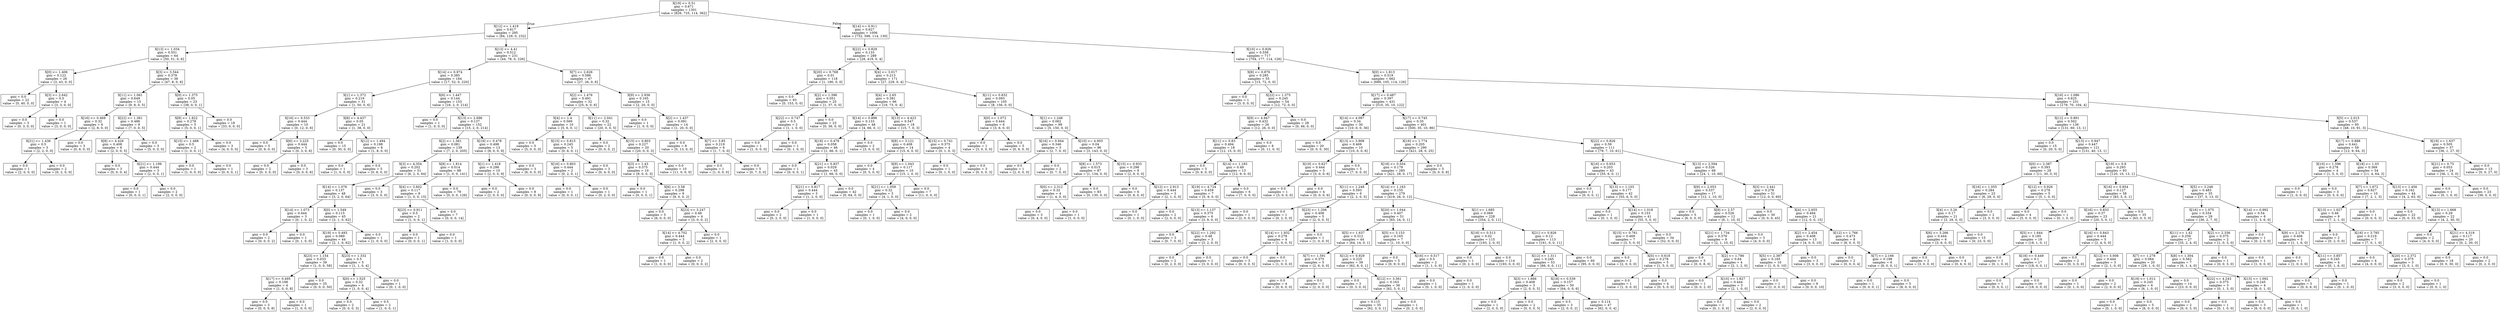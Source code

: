 digraph Tree {
node [shape=box] ;
0 [label="X[19] <= 0.51\ngini = 0.671\nsamples = 1301\nvalue = [826, 725, 114, 362]"] ;
1 [label="X[12] <= 1.419\ngini = 0.617\nsamples = 295\nvalue = [94, 129, 0, 232]"] ;
0 -> 1 [labeldistance=2.5, labelangle=45, headlabel="True"] ;
2 [label="X[13] <= 1.034\ngini = 0.551\nsamples = 64\nvalue = [50, 51, 0, 6]"] ;
1 -> 2 ;
3 [label="X[0] <= 1.406\ngini = 0.122\nsamples = 26\nvalue = [3, 43, 0, 0]"] ;
2 -> 3 ;
4 [label="gini = 0.0\nsamples = 22\nvalue = [0, 40, 0, 0]"] ;
3 -> 4 ;
5 [label="X[3] <= 2.642\ngini = 0.5\nsamples = 4\nvalue = [3, 3, 0, 0]"] ;
3 -> 5 ;
6 [label="gini = 0.0\nsamples = 3\nvalue = [0, 3, 0, 0]"] ;
5 -> 6 ;
7 [label="gini = 0.0\nsamples = 1\nvalue = [3, 0, 0, 0]"] ;
5 -> 7 ;
8 [label="X[3] <= 3.544\ngini = 0.379\nsamples = 38\nvalue = [47, 8, 0, 6]"] ;
2 -> 8 ;
9 [label="X[11] <= 1.061\ngini = 0.649\nsamples = 15\nvalue = [9, 8, 0, 5]"] ;
8 -> 9 ;
10 [label="X[16] <= 0.469\ngini = 0.32\nsamples = 6\nvalue = [2, 8, 0, 0]"] ;
9 -> 10 ;
11 [label="X[21] <= 1.436\ngini = 0.5\nsamples = 3\nvalue = [2, 2, 0, 0]"] ;
10 -> 11 ;
12 [label="gini = 0.0\nsamples = 1\nvalue = [2, 0, 0, 0]"] ;
11 -> 12 ;
13 [label="gini = 0.0\nsamples = 2\nvalue = [0, 2, 0, 0]"] ;
11 -> 13 ;
14 [label="gini = 0.0\nsamples = 3\nvalue = [0, 6, 0, 0]"] ;
10 -> 14 ;
15 [label="X[22] <= 1.361\ngini = 0.486\nsamples = 9\nvalue = [7, 0, 0, 5]"] ;
9 -> 15 ;
16 [label="X[8] <= 4.426\ngini = 0.408\nsamples = 6\nvalue = [2, 0, 0, 5]"] ;
15 -> 16 ;
17 [label="gini = 0.0\nsamples = 3\nvalue = [0, 0, 0, 4]"] ;
16 -> 17 ;
18 [label="X[21] <= 1.199\ngini = 0.444\nsamples = 3\nvalue = [2, 0, 0, 1]"] ;
16 -> 18 ;
19 [label="gini = 0.0\nsamples = 1\nvalue = [0, 0, 0, 1]"] ;
18 -> 19 ;
20 [label="gini = 0.0\nsamples = 2\nvalue = [2, 0, 0, 0]"] ;
18 -> 20 ;
21 [label="gini = 0.0\nsamples = 3\nvalue = [5, 0, 0, 0]"] ;
15 -> 21 ;
22 [label="X[0] <= 1.375\ngini = 0.05\nsamples = 23\nvalue = [38, 0, 0, 1]"] ;
8 -> 22 ;
23 [label="X[8] <= 1.822\ngini = 0.278\nsamples = 5\nvalue = [5, 0, 0, 1]"] ;
22 -> 23 ;
24 [label="X[15] <= 1.488\ngini = 0.5\nsamples = 2\nvalue = [1, 0, 0, 1]"] ;
23 -> 24 ;
25 [label="gini = 0.0\nsamples = 1\nvalue = [1, 0, 0, 0]"] ;
24 -> 25 ;
26 [label="gini = 0.0\nsamples = 1\nvalue = [0, 0, 0, 1]"] ;
24 -> 26 ;
27 [label="gini = 0.0\nsamples = 3\nvalue = [4, 0, 0, 0]"] ;
23 -> 27 ;
28 [label="gini = 0.0\nsamples = 18\nvalue = [33, 0, 0, 0]"] ;
22 -> 28 ;
29 [label="X[13] <= 4.41\ngini = 0.512\nsamples = 231\nvalue = [44, 78, 0, 226]"] ;
1 -> 29 ;
30 [label="X[14] <= 0.974\ngini = 0.385\nsamples = 184\nvalue = [17, 52, 0, 220]"] ;
29 -> 30 ;
31 [label="X[1] <= 1.372\ngini = 0.219\nsamples = 31\nvalue = [1, 50, 0, 6]"] ;
30 -> 31 ;
32 [label="X[16] <= 0.533\ngini = 0.444\nsamples = 10\nvalue = [0, 12, 0, 6]"] ;
31 -> 32 ;
33 [label="gini = 0.0\nsamples = 5\nvalue = [0, 9, 0, 0]"] ;
32 -> 33 ;
34 [label="X[6] <= 3.225\ngini = 0.444\nsamples = 5\nvalue = [0, 3, 0, 6]"] ;
32 -> 34 ;
35 [label="gini = 0.0\nsamples = 2\nvalue = [0, 3, 0, 0]"] ;
34 -> 35 ;
36 [label="gini = 0.0\nsamples = 3\nvalue = [0, 0, 0, 6]"] ;
34 -> 36 ;
37 [label="X[8] <= 4.437\ngini = 0.05\nsamples = 21\nvalue = [1, 38, 0, 0]"] ;
31 -> 37 ;
38 [label="gini = 0.0\nsamples = 15\nvalue = [0, 30, 0, 0]"] ;
37 -> 38 ;
39 [label="X[12] <= 1.494\ngini = 0.198\nsamples = 6\nvalue = [1, 8, 0, 0]"] ;
37 -> 39 ;
40 [label="gini = 0.0\nsamples = 1\nvalue = [1, 0, 0, 0]"] ;
39 -> 40 ;
41 [label="gini = 0.0\nsamples = 5\nvalue = [0, 8, 0, 0]"] ;
39 -> 41 ;
42 [label="X[6] <= 1.447\ngini = 0.144\nsamples = 153\nvalue = [16, 2, 0, 214]"] ;
30 -> 42 ;
43 [label="gini = 0.0\nsamples = 1\nvalue = [1, 0, 0, 0]"] ;
42 -> 43 ;
44 [label="X[13] <= 2.696\ngini = 0.137\nsamples = 152\nvalue = [15, 2, 0, 214]"] ;
42 -> 44 ;
45 [label="X[2] <= 1.561\ngini = 0.081\nsamples = 139\nvalue = [7, 2, 0, 205]"] ;
44 -> 45 ;
46 [label="X[3] <= 4.354\ngini = 0.202\nsamples = 51\nvalue = [6, 2, 0, 64]"] ;
45 -> 46 ;
47 [label="X[14] <= 1.076\ngini = 0.137\nsamples = 48\nvalue = [3, 2, 0, 64]"] ;
46 -> 47 ;
48 [label="X[14] <= 1.073\ngini = 0.444\nsamples = 3\nvalue = [0, 1, 0, 2]"] ;
47 -> 48 ;
49 [label="gini = 0.0\nsamples = 2\nvalue = [0, 0, 0, 2]"] ;
48 -> 49 ;
50 [label="gini = 0.0\nsamples = 1\nvalue = [0, 1, 0, 0]"] ;
48 -> 50 ;
51 [label="X[0] <= 1.549\ngini = 0.115\nsamples = 45\nvalue = [3, 1, 0, 62]"] ;
47 -> 51 ;
52 [label="X[19] <= 0.493\ngini = 0.089\nsamples = 44\nvalue = [2, 1, 0, 62]"] ;
51 -> 52 ;
53 [label="X[23] <= 1.154\ngini = 0.033\nsamples = 39\nvalue = [1, 0, 0, 58]"] ;
52 -> 53 ;
54 [label="X[17] <= 0.495\ngini = 0.198\nsamples = 4\nvalue = [1, 0, 0, 8]"] ;
53 -> 54 ;
55 [label="gini = 0.0\nsamples = 3\nvalue = [0, 0, 0, 8]"] ;
54 -> 55 ;
56 [label="gini = 0.0\nsamples = 1\nvalue = [1, 0, 0, 0]"] ;
54 -> 56 ;
57 [label="gini = 0.0\nsamples = 35\nvalue = [0, 0, 0, 50]"] ;
53 -> 57 ;
58 [label="X[23] <= 1.332\ngini = 0.5\nsamples = 5\nvalue = [1, 1, 0, 4]"] ;
52 -> 58 ;
59 [label="X[0] <= 1.525\ngini = 0.32\nsamples = 4\nvalue = [1, 0, 0, 4]"] ;
58 -> 59 ;
60 [label="gini = 0.0\nsamples = 2\nvalue = [0, 0, 0, 3]"] ;
59 -> 60 ;
61 [label="gini = 0.5\nsamples = 2\nvalue = [1, 0, 0, 1]"] ;
59 -> 61 ;
62 [label="gini = 0.0\nsamples = 1\nvalue = [0, 1, 0, 0]"] ;
58 -> 62 ;
63 [label="gini = 0.0\nsamples = 1\nvalue = [1, 0, 0, 0]"] ;
51 -> 63 ;
64 [label="gini = 0.0\nsamples = 3\nvalue = [3, 0, 0, 0]"] ;
46 -> 64 ;
65 [label="X[8] <= 1.814\ngini = 0.014\nsamples = 88\nvalue = [1, 0, 0, 141]"] ;
45 -> 65 ;
66 [label="X[4] <= 3.602\ngini = 0.117\nsamples = 9\nvalue = [1, 0, 0, 15]"] ;
65 -> 66 ;
67 [label="X[23] <= 0.911\ngini = 0.5\nsamples = 2\nvalue = [1, 0, 0, 1]"] ;
66 -> 67 ;
68 [label="gini = 0.0\nsamples = 1\nvalue = [0, 0, 0, 1]"] ;
67 -> 68 ;
69 [label="gini = 0.0\nsamples = 1\nvalue = [1, 0, 0, 0]"] ;
67 -> 69 ;
70 [label="gini = 0.0\nsamples = 7\nvalue = [0, 0, 0, 14]"] ;
66 -> 70 ;
71 [label="gini = 0.0\nsamples = 79\nvalue = [0, 0, 0, 126]"] ;
65 -> 71 ;
72 [label="X[19] <= 0.478\ngini = 0.498\nsamples = 13\nvalue = [8, 0, 0, 9]"] ;
44 -> 72 ;
73 [label="X[1] <= 1.418\ngini = 0.298\nsamples = 10\nvalue = [2, 0, 0, 9]"] ;
72 -> 73 ;
74 [label="gini = 0.0\nsamples = 2\nvalue = [2, 0, 0, 0]"] ;
73 -> 74 ;
75 [label="gini = 0.0\nsamples = 8\nvalue = [0, 0, 0, 9]"] ;
73 -> 75 ;
76 [label="gini = 0.0\nsamples = 3\nvalue = [6, 0, 0, 0]"] ;
72 -> 76 ;
77 [label="X[7] <= 2.626\ngini = 0.586\nsamples = 47\nvalue = [27, 26, 0, 6]"] ;
29 -> 77 ;
78 [label="X[2] <= 1.476\ngini = 0.491\nsamples = 32\nvalue = [25, 6, 0, 6]"] ;
77 -> 78 ;
79 [label="X[4] <= 1.4\ngini = 0.569\nsamples = 10\nvalue = [5, 6, 0, 1]"] ;
78 -> 79 ;
80 [label="gini = 0.0\nsamples = 5\nvalue = [5, 0, 0, 0]"] ;
79 -> 80 ;
81 [label="X[15] <= 0.815\ngini = 0.245\nsamples = 5\nvalue = [0, 6, 0, 1]"] ;
79 -> 81 ;
82 [label="X[16] <= 0.803\ngini = 0.444\nsamples = 2\nvalue = [0, 2, 0, 1]"] ;
81 -> 82 ;
83 [label="gini = 0.0\nsamples = 1\nvalue = [0, 0, 0, 1]"] ;
82 -> 83 ;
84 [label="gini = 0.0\nsamples = 1\nvalue = [0, 2, 0, 0]"] ;
82 -> 84 ;
85 [label="gini = 0.0\nsamples = 3\nvalue = [0, 4, 0, 0]"] ;
81 -> 85 ;
86 [label="X[11] <= 2.041\ngini = 0.32\nsamples = 22\nvalue = [20, 0, 0, 5]"] ;
78 -> 86 ;
87 [label="gini = 0.0\nsamples = 2\nvalue = [0, 0, 0, 2]"] ;
86 -> 87 ;
88 [label="X[15] <= 0.803\ngini = 0.227\nsamples = 20\nvalue = [20, 0, 0, 3]"] ;
86 -> 88 ;
89 [label="X[3] <= 1.43\ngini = 0.375\nsamples = 10\nvalue = [9, 0, 0, 3]"] ;
88 -> 89 ;
90 [label="gini = 0.0\nsamples = 1\nvalue = [0, 0, 0, 1]"] ;
89 -> 90 ;
91 [label="X[6] <= 3.58\ngini = 0.298\nsamples = 9\nvalue = [9, 0, 0, 2]"] ;
89 -> 91 ;
92 [label="gini = 0.0\nsamples = 5\nvalue = [6, 0, 0, 0]"] ;
91 -> 92 ;
93 [label="X[23] <= 3.247\ngini = 0.48\nsamples = 4\nvalue = [3, 0, 0, 2]"] ;
91 -> 93 ;
94 [label="X[14] <= 4.702\ngini = 0.444\nsamples = 3\nvalue = [1, 0, 0, 2]"] ;
93 -> 94 ;
95 [label="gini = 0.0\nsamples = 1\nvalue = [1, 0, 0, 0]"] ;
94 -> 95 ;
96 [label="gini = 0.0\nsamples = 2\nvalue = [0, 0, 0, 2]"] ;
94 -> 96 ;
97 [label="gini = 0.0\nsamples = 1\nvalue = [2, 0, 0, 0]"] ;
93 -> 97 ;
98 [label="gini = 0.0\nsamples = 10\nvalue = [11, 0, 0, 0]"] ;
88 -> 98 ;
99 [label="X[9] <= 2.936\ngini = 0.165\nsamples = 15\nvalue = [2, 20, 0, 0]"] ;
77 -> 99 ;
100 [label="gini = 0.0\nsamples = 1\nvalue = [1, 0, 0, 0]"] ;
99 -> 100 ;
101 [label="X[2] <= 1.437\ngini = 0.091\nsamples = 14\nvalue = [1, 20, 0, 0]"] ;
99 -> 101 ;
102 [label="gini = 0.0\nsamples = 8\nvalue = [0, 13, 0, 0]"] ;
101 -> 102 ;
103 [label="X[7] <= 3.85\ngini = 0.219\nsamples = 6\nvalue = [1, 7, 0, 0]"] ;
101 -> 103 ;
104 [label="gini = 0.0\nsamples = 1\nvalue = [1, 0, 0, 0]"] ;
103 -> 104 ;
105 [label="gini = 0.0\nsamples = 5\nvalue = [0, 7, 0, 0]"] ;
103 -> 105 ;
106 [label="X[14] <= 0.911\ngini = 0.627\nsamples = 1006\nvalue = [732, 596, 114, 130]"] ;
0 -> 106 [labeldistance=2.5, labelangle=-45, headlabel="False"] ;
107 [label="X[22] <= 0.829\ngini = 0.133\nsamples = 289\nvalue = [28, 419, 0, 4]"] ;
106 -> 107 ;
108 [label="X[20] <= 0.768\ngini = 0.01\nsamples = 118\nvalue = [1, 190, 0, 0]"] ;
107 -> 108 ;
109 [label="gini = 0.0\nsamples = 93\nvalue = [0, 153, 0, 0]"] ;
108 -> 109 ;
110 [label="X[2] <= 1.396\ngini = 0.051\nsamples = 25\nvalue = [1, 37, 0, 0]"] ;
108 -> 110 ;
111 [label="X[22] <= 0.747\ngini = 0.5\nsamples = 2\nvalue = [1, 1, 0, 0]"] ;
110 -> 111 ;
112 [label="gini = 0.0\nsamples = 1\nvalue = [1, 0, 0, 0]"] ;
111 -> 112 ;
113 [label="gini = 0.0\nsamples = 1\nvalue = [0, 1, 0, 0]"] ;
111 -> 113 ;
114 [label="gini = 0.0\nsamples = 23\nvalue = [0, 36, 0, 0]"] ;
110 -> 114 ;
115 [label="X[4] <= 3.017\ngini = 0.213\nsamples = 171\nvalue = [27, 229, 0, 4]"] ;
107 -> 115 ;
116 [label="X[4] <= 2.65\ngini = 0.381\nsamples = 66\nvalue = [19, 73, 0, 4]"] ;
115 -> 116 ;
117 [label="X[14] <= 0.896\ngini = 0.133\nsamples = 48\nvalue = [4, 66, 0, 1]"] ;
116 -> 117 ;
118 [label="X[18] <= 0.478\ngini = 0.058\nsamples = 46\nvalue = [1, 66, 0, 1]"] ;
117 -> 118 ;
119 [label="gini = 0.0\nsamples = 1\nvalue = [0, 0, 0, 1]"] ;
118 -> 119 ;
120 [label="X[21] <= 0.837\ngini = 0.029\nsamples = 45\nvalue = [1, 66, 0, 0]"] ;
118 -> 120 ;
121 [label="X[21] <= 0.817\ngini = 0.444\nsamples = 3\nvalue = [1, 2, 0, 0]"] ;
120 -> 121 ;
122 [label="gini = 0.0\nsamples = 2\nvalue = [0, 2, 0, 0]"] ;
121 -> 122 ;
123 [label="gini = 0.0\nsamples = 1\nvalue = [1, 0, 0, 0]"] ;
121 -> 123 ;
124 [label="gini = 0.0\nsamples = 42\nvalue = [0, 64, 0, 0]"] ;
120 -> 124 ;
125 [label="gini = 0.0\nsamples = 2\nvalue = [3, 0, 0, 0]"] ;
117 -> 125 ;
126 [label="X[13] <= 4.423\ngini = 0.547\nsamples = 18\nvalue = [15, 7, 0, 3]"] ;
116 -> 126 ;
127 [label="X[8] <= 3.121\ngini = 0.408\nsamples = 14\nvalue = [15, 6, 0, 0]"] ;
126 -> 127 ;
128 [label="gini = 0.0\nsamples = 4\nvalue = [0, 5, 0, 0]"] ;
127 -> 128 ;
129 [label="X[9] <= 1.043\ngini = 0.117\nsamples = 10\nvalue = [15, 1, 0, 0]"] ;
127 -> 129 ;
130 [label="X[21] <= 1.059\ngini = 0.32\nsamples = 3\nvalue = [4, 1, 0, 0]"] ;
129 -> 130 ;
131 [label="gini = 0.0\nsamples = 1\nvalue = [0, 1, 0, 0]"] ;
130 -> 131 ;
132 [label="gini = 0.0\nsamples = 2\nvalue = [4, 0, 0, 0]"] ;
130 -> 132 ;
133 [label="gini = 0.0\nsamples = 7\nvalue = [11, 0, 0, 0]"] ;
129 -> 133 ;
134 [label="X[15] <= 0.741\ngini = 0.375\nsamples = 4\nvalue = [0, 1, 0, 3]"] ;
126 -> 134 ;
135 [label="gini = 0.0\nsamples = 1\nvalue = [0, 1, 0, 0]"] ;
134 -> 135 ;
136 [label="gini = 0.0\nsamples = 3\nvalue = [0, 0, 0, 3]"] ;
134 -> 136 ;
137 [label="X[11] <= 0.832\ngini = 0.093\nsamples = 105\nvalue = [8, 156, 0, 0]"] ;
115 -> 137 ;
138 [label="X[0] <= 1.072\ngini = 0.444\nsamples = 6\nvalue = [3, 6, 0, 0]"] ;
137 -> 138 ;
139 [label="gini = 0.0\nsamples = 1\nvalue = [3, 0, 0, 0]"] ;
138 -> 139 ;
140 [label="gini = 0.0\nsamples = 5\nvalue = [0, 6, 0, 0]"] ;
138 -> 140 ;
141 [label="X[1] <= 1.246\ngini = 0.062\nsamples = 99\nvalue = [5, 150, 0, 0]"] ;
137 -> 141 ;
142 [label="X[16] <= 0.944\ngini = 0.346\nsamples = 3\nvalue = [2, 7, 0, 0]"] ;
141 -> 142 ;
143 [label="gini = 0.0\nsamples = 1\nvalue = [2, 0, 0, 0]"] ;
142 -> 143 ;
144 [label="gini = 0.0\nsamples = 2\nvalue = [0, 7, 0, 0]"] ;
142 -> 144 ;
145 [label="X[10] <= 4.003\ngini = 0.04\nsamples = 96\nvalue = [3, 143, 0, 0]"] ;
141 -> 145 ;
146 [label="X[8] <= 1.573\ngini = 0.015\nsamples = 87\nvalue = [1, 134, 0, 0]"] ;
145 -> 146 ;
147 [label="X[0] <= 2.312\ngini = 0.32\nsamples = 4\nvalue = [1, 4, 0, 0]"] ;
146 -> 147 ;
148 [label="gini = 0.0\nsamples = 3\nvalue = [0, 4, 0, 0]"] ;
147 -> 148 ;
149 [label="gini = 0.0\nsamples = 1\nvalue = [1, 0, 0, 0]"] ;
147 -> 149 ;
150 [label="gini = 0.0\nsamples = 83\nvalue = [0, 130, 0, 0]"] ;
146 -> 150 ;
151 [label="X[15] <= 0.933\ngini = 0.298\nsamples = 9\nvalue = [2, 9, 0, 0]"] ;
145 -> 151 ;
152 [label="gini = 0.0\nsamples = 6\nvalue = [0, 8, 0, 0]"] ;
151 -> 152 ;
153 [label="X[12] <= 2.913\ngini = 0.444\nsamples = 3\nvalue = [2, 1, 0, 0]"] ;
151 -> 153 ;
154 [label="gini = 0.0\nsamples = 1\nvalue = [0, 1, 0, 0]"] ;
153 -> 154 ;
155 [label="gini = 0.0\nsamples = 2\nvalue = [2, 0, 0, 0]"] ;
153 -> 155 ;
156 [label="X[10] <= 0.926\ngini = 0.558\nsamples = 717\nvalue = [704, 177, 114, 126]"] ;
106 -> 156 ;
157 [label="X[8] <= 0.876\ngini = 0.285\nsamples = 55\nvalue = [15, 72, 0, 0]"] ;
156 -> 157 ;
158 [label="gini = 0.0\nsamples = 1\nvalue = [3, 0, 0, 0]"] ;
157 -> 158 ;
159 [label="X[22] <= 1.375\ngini = 0.245\nsamples = 54\nvalue = [12, 72, 0, 0]"] ;
157 -> 159 ;
160 [label="X[9] <= 4.947\ngini = 0.432\nsamples = 26\nvalue = [12, 26, 0, 0]"] ;
159 -> 160 ;
161 [label="X[11] <= 0.83\ngini = 0.494\nsamples = 18\nvalue = [12, 15, 0, 0]"] ;
160 -> 161 ;
162 [label="gini = 0.0\nsamples = 5\nvalue = [0, 6, 0, 0]"] ;
161 -> 162 ;
163 [label="X[14] <= 1.183\ngini = 0.49\nsamples = 13\nvalue = [12, 9, 0, 0]"] ;
161 -> 163 ;
164 [label="X[19] <= 4.724\ngini = 0.459\nsamples = 7\nvalue = [5, 9, 0, 0]"] ;
163 -> 164 ;
165 [label="X[13] <= 1.137\ngini = 0.375\nsamples = 6\nvalue = [3, 9, 0, 0]"] ;
164 -> 165 ;
166 [label="gini = 0.0\nsamples = 3\nvalue = [0, 7, 0, 0]"] ;
165 -> 166 ;
167 [label="X[22] <= 1.292\ngini = 0.48\nsamples = 3\nvalue = [3, 2, 0, 0]"] ;
165 -> 167 ;
168 [label="gini = 0.0\nsamples = 2\nvalue = [0, 2, 0, 0]"] ;
167 -> 168 ;
169 [label="gini = 0.0\nsamples = 1\nvalue = [3, 0, 0, 0]"] ;
167 -> 169 ;
170 [label="gini = 0.0\nsamples = 1\nvalue = [2, 0, 0, 0]"] ;
164 -> 170 ;
171 [label="gini = 0.0\nsamples = 6\nvalue = [7, 0, 0, 0]"] ;
163 -> 171 ;
172 [label="gini = 0.0\nsamples = 8\nvalue = [0, 11, 0, 0]"] ;
160 -> 172 ;
173 [label="gini = 0.0\nsamples = 28\nvalue = [0, 46, 0, 0]"] ;
159 -> 173 ;
174 [label="X[0] <= 1.813\ngini = 0.519\nsamples = 662\nvalue = [689, 105, 114, 126]"] ;
156 -> 174 ;
175 [label="X[17] <= 0.487\ngini = 0.397\nsamples = 431\nvalue = [510, 35, 10, 122]"] ;
174 -> 175 ;
176 [label="X[14] <= 4.087\ngini = 0.34\nsamples = 30\nvalue = [10, 0, 0, 36]"] ;
175 -> 176 ;
177 [label="gini = 0.0\nsamples = 20\nvalue = [0, 0, 0, 30]"] ;
176 -> 177 ;
178 [label="X[13] <= 3.908\ngini = 0.469\nsamples = 10\nvalue = [10, 0, 0, 6]"] ;
176 -> 178 ;
179 [label="X[19] <= 0.627\ngini = 0.444\nsamples = 5\nvalue = [3, 0, 0, 6]"] ;
178 -> 179 ;
180 [label="gini = 0.0\nsamples = 1\nvalue = [3, 0, 0, 0]"] ;
179 -> 180 ;
181 [label="gini = 0.0\nsamples = 4\nvalue = [0, 0, 0, 6]"] ;
179 -> 181 ;
182 [label="gini = 0.0\nsamples = 5\nvalue = [7, 0, 0, 0]"] ;
178 -> 182 ;
183 [label="X[17] <= 0.745\ngini = 0.35\nsamples = 401\nvalue = [500, 35, 10, 86]"] ;
175 -> 183 ;
184 [label="X[16] <= 1.774\ngini = 0.205\nsamples = 290\nvalue = [421, 28, 0, 25]"] ;
183 -> 184 ;
185 [label="X[18] <= 0.504\ngini = 0.179\nsamples = 285\nvalue = [421, 28, 0, 17]"] ;
184 -> 185 ;
186 [label="X[11] <= 1.248\ngini = 0.593\nsamples = 6\nvalue = [2, 2, 0, 5]"] ;
185 -> 186 ;
187 [label="gini = 0.0\nsamples = 1\nvalue = [0, 2, 0, 0]"] ;
186 -> 187 ;
188 [label="X[23] <= 1.206\ngini = 0.408\nsamples = 5\nvalue = [2, 0, 0, 5]"] ;
186 -> 188 ;
189 [label="X[14] <= 1.932\ngini = 0.278\nsamples = 4\nvalue = [1, 0, 0, 5]"] ;
188 -> 189 ;
190 [label="gini = 0.0\nsamples = 3\nvalue = [0, 0, 0, 5]"] ;
189 -> 190 ;
191 [label="gini = 0.0\nsamples = 1\nvalue = [1, 0, 0, 0]"] ;
189 -> 191 ;
192 [label="gini = 0.0\nsamples = 1\nvalue = [1, 0, 0, 0]"] ;
188 -> 192 ;
193 [label="X[14] <= 1.163\ngini = 0.155\nsamples = 279\nvalue = [419, 26, 0, 12]"] ;
185 -> 193 ;
194 [label="X[20] <= 1.044\ngini = 0.407\nsamples = 51\nvalue = [65, 24, 0, 1]"] ;
193 -> 194 ;
195 [label="X[5] <= 1.637\ngini = 0.312\nsamples = 44\nvalue = [64, 14, 0, 1]"] ;
194 -> 195 ;
196 [label="X[7] <= 1.591\ngini = 0.375\nsamples = 5\nvalue = [2, 6, 0, 0]"] ;
195 -> 196 ;
197 [label="gini = 0.0\nsamples = 4\nvalue = [0, 6, 0, 0]"] ;
196 -> 197 ;
198 [label="gini = 0.0\nsamples = 1\nvalue = [2, 0, 0, 0]"] ;
196 -> 198 ;
199 [label="X[12] <= 0.929\ngini = 0.225\nsamples = 39\nvalue = [62, 8, 0, 1]"] ;
195 -> 199 ;
200 [label="gini = 0.0\nsamples = 3\nvalue = [0, 3, 0, 0]"] ;
199 -> 200 ;
201 [label="X[12] <= 3.561\ngini = 0.163\nsamples = 36\nvalue = [62, 5, 0, 1]"] ;
199 -> 201 ;
202 [label="gini = 0.115\nsamples = 35\nvalue = [62, 3, 0, 1]"] ;
201 -> 202 ;
203 [label="gini = 0.0\nsamples = 1\nvalue = [0, 2, 0, 0]"] ;
201 -> 203 ;
204 [label="X[5] <= 3.153\ngini = 0.165\nsamples = 7\nvalue = [1, 10, 0, 0]"] ;
194 -> 204 ;
205 [label="gini = 0.0\nsamples = 5\nvalue = [0, 9, 0, 0]"] ;
204 -> 205 ;
206 [label="X[16] <= 0.517\ngini = 0.5\nsamples = 2\nvalue = [1, 1, 0, 0]"] ;
204 -> 206 ;
207 [label="gini = 0.0\nsamples = 1\nvalue = [0, 1, 0, 0]"] ;
206 -> 207 ;
208 [label="gini = 0.0\nsamples = 1\nvalue = [1, 0, 0, 0]"] ;
206 -> 208 ;
209 [label="X[1] <= 1.685\ngini = 0.069\nsamples = 228\nvalue = [354, 2, 0, 11]"] ;
193 -> 209 ;
210 [label="X[18] <= 0.513\ngini = 0.02\nsamples = 115\nvalue = [193, 2, 0, 0]"] ;
209 -> 210 ;
211 [label="gini = 0.0\nsamples = 1\nvalue = [0, 2, 0, 0]"] ;
210 -> 211 ;
212 [label="gini = 0.0\nsamples = 114\nvalue = [193, 0, 0, 0]"] ;
210 -> 212 ;
213 [label="X[21] <= 0.926\ngini = 0.12\nsamples = 113\nvalue = [161, 0, 0, 11]"] ;
209 -> 213 ;
214 [label="X[12] <= 1.311\ngini = 0.245\nsamples = 53\nvalue = [66, 0, 0, 11]"] ;
213 -> 214 ;
215 [label="X[3] <= 1.666\ngini = 0.408\nsamples = 3\nvalue = [2, 0, 0, 5]"] ;
214 -> 215 ;
216 [label="gini = 0.0\nsamples = 1\nvalue = [2, 0, 0, 0]"] ;
215 -> 216 ;
217 [label="gini = 0.0\nsamples = 2\nvalue = [0, 0, 0, 5]"] ;
215 -> 217 ;
218 [label="X[18] <= 0.539\ngini = 0.157\nsamples = 50\nvalue = [64, 0, 0, 6]"] ;
214 -> 218 ;
219 [label="gini = 0.5\nsamples = 3\nvalue = [2, 0, 0, 2]"] ;
218 -> 219 ;
220 [label="gini = 0.114\nsamples = 47\nvalue = [62, 0, 0, 4]"] ;
218 -> 220 ;
221 [label="gini = 0.0\nsamples = 60\nvalue = [95, 0, 0, 0]"] ;
213 -> 221 ;
222 [label="gini = 0.0\nsamples = 5\nvalue = [0, 0, 0, 8]"] ;
184 -> 222 ;
223 [label="X[22] <= 0.826\ngini = 0.59\nsamples = 111\nvalue = [79, 7, 10, 61]"] ;
183 -> 223 ;
224 [label="X[16] <= 0.653\ngini = 0.203\nsamples = 43\nvalue = [55, 6, 0, 1]"] ;
223 -> 224 ;
225 [label="gini = 0.0\nsamples = 1\nvalue = [0, 0, 0, 1]"] ;
224 -> 225 ;
226 [label="X[13] <= 1.103\ngini = 0.177\nsamples = 42\nvalue = [55, 6, 0, 0]"] ;
224 -> 226 ;
227 [label="gini = 0.0\nsamples = 1\nvalue = [0, 1, 0, 0]"] ;
226 -> 227 ;
228 [label="X[14] <= 1.018\ngini = 0.153\nsamples = 41\nvalue = [55, 5, 0, 0]"] ;
226 -> 228 ;
229 [label="X[15] <= 0.761\ngini = 0.469\nsamples = 7\nvalue = [3, 5, 0, 0]"] ;
228 -> 229 ;
230 [label="gini = 0.0\nsamples = 2\nvalue = [2, 0, 0, 0]"] ;
229 -> 230 ;
231 [label="X[0] <= 0.618\ngini = 0.278\nsamples = 5\nvalue = [1, 5, 0, 0]"] ;
229 -> 231 ;
232 [label="gini = 0.0\nsamples = 1\nvalue = [1, 0, 0, 0]"] ;
231 -> 232 ;
233 [label="gini = 0.0\nsamples = 4\nvalue = [0, 5, 0, 0]"] ;
231 -> 233 ;
234 [label="gini = 0.0\nsamples = 34\nvalue = [52, 0, 0, 0]"] ;
228 -> 234 ;
235 [label="X[13] <= 2.594\ngini = 0.526\nsamples = 68\nvalue = [24, 1, 10, 60]"] ;
223 -> 235 ;
236 [label="X[9] <= 2.053\ngini = 0.537\nsamples = 17\nvalue = [12, 1, 10, 0]"] ;
235 -> 236 ;
237 [label="gini = 0.0\nsamples = 5\nvalue = [6, 0, 0, 0]"] ;
236 -> 237 ;
238 [label="X[9] <= 2.57\ngini = 0.526\nsamples = 12\nvalue = [6, 1, 10, 0]"] ;
236 -> 238 ;
239 [label="X[21] <= 1.734\ngini = 0.379\nsamples = 9\nvalue = [2, 1, 10, 0]"] ;
238 -> 239 ;
240 [label="gini = 0.0\nsamples = 5\nvalue = [0, 0, 8, 0]"] ;
239 -> 240 ;
241 [label="X[2] <= 1.786\ngini = 0.64\nsamples = 4\nvalue = [2, 1, 2, 0]"] ;
239 -> 241 ;
242 [label="gini = 0.0\nsamples = 1\nvalue = [0, 0, 2, 0]"] ;
241 -> 242 ;
243 [label="X[10] <= 1.827\ngini = 0.444\nsamples = 3\nvalue = [2, 1, 0, 0]"] ;
241 -> 243 ;
244 [label="gini = 0.0\nsamples = 1\nvalue = [0, 1, 0, 0]"] ;
243 -> 244 ;
245 [label="gini = 0.0\nsamples = 2\nvalue = [2, 0, 0, 0]"] ;
243 -> 245 ;
246 [label="gini = 0.0\nsamples = 3\nvalue = [4, 0, 0, 0]"] ;
238 -> 246 ;
247 [label="X[3] <= 2.441\ngini = 0.278\nsamples = 51\nvalue = [12, 0, 0, 60]"] ;
235 -> 247 ;
248 [label="gini = 0.0\nsamples = 30\nvalue = [0, 0, 0, 45]"] ;
247 -> 248 ;
249 [label="X[4] <= 2.655\ngini = 0.494\nsamples = 21\nvalue = [12, 0, 0, 15]"] ;
247 -> 249 ;
250 [label="X[2] <= 2.454\ngini = 0.408\nsamples = 13\nvalue = [4, 0, 0, 10]"] ;
249 -> 250 ;
251 [label="X[5] <= 2.387\ngini = 0.165\nsamples = 10\nvalue = [1, 0, 0, 10]"] ;
250 -> 251 ;
252 [label="gini = 0.0\nsamples = 1\nvalue = [1, 0, 0, 0]"] ;
251 -> 252 ;
253 [label="gini = 0.0\nsamples = 9\nvalue = [0, 0, 0, 10]"] ;
251 -> 253 ;
254 [label="gini = 0.0\nsamples = 3\nvalue = [3, 0, 0, 0]"] ;
250 -> 254 ;
255 [label="X[12] <= 1.766\ngini = 0.473\nsamples = 8\nvalue = [8, 0, 0, 5]"] ;
249 -> 255 ;
256 [label="gini = 0.0\nsamples = 2\nvalue = [0, 0, 0, 4]"] ;
255 -> 256 ;
257 [label="X[7] <= 2.166\ngini = 0.198\nsamples = 6\nvalue = [8, 0, 0, 1]"] ;
255 -> 257 ;
258 [label="gini = 0.0\nsamples = 1\nvalue = [0, 0, 0, 1]"] ;
257 -> 258 ;
259 [label="gini = 0.0\nsamples = 5\nvalue = [8, 0, 0, 0]"] ;
257 -> 259 ;
260 [label="X[16] <= 1.086\ngini = 0.625\nsamples = 231\nvalue = [179, 70, 104, 4]"] ;
174 -> 260 ;
261 [label="X[12] <= 0.891\ngini = 0.502\nsamples = 136\nvalue = [131, 60, 13, 1]"] ;
260 -> 261 ;
262 [label="gini = 0.0\nsamples = 15\nvalue = [0, 20, 0, 0]"] ;
261 -> 262 ;
263 [label="X[13] <= 0.947\ngini = 0.447\nsamples = 121\nvalue = [131, 40, 13, 1]"] ;
261 -> 263 ;
264 [label="X[0] <= 2.387\ngini = 0.393\nsamples = 28\nvalue = [11, 30, 0, 0]"] ;
263 -> 264 ;
265 [label="X[16] <= 1.055\ngini = 0.284\nsamples = 23\nvalue = [6, 29, 0, 0]"] ;
264 -> 265 ;
266 [label="X[4] <= 3.26\ngini = 0.17\nsamples = 21\nvalue = [3, 29, 0, 0]"] ;
265 -> 266 ;
267 [label="X[6] <= 3.266\ngini = 0.444\nsamples = 6\nvalue = [3, 6, 0, 0]"] ;
266 -> 267 ;
268 [label="gini = 0.0\nsamples = 2\nvalue = [3, 0, 0, 0]"] ;
267 -> 268 ;
269 [label="gini = 0.0\nsamples = 4\nvalue = [0, 6, 0, 0]"] ;
267 -> 269 ;
270 [label="gini = 0.0\nsamples = 15\nvalue = [0, 23, 0, 0]"] ;
266 -> 270 ;
271 [label="gini = 0.0\nsamples = 2\nvalue = [3, 0, 0, 0]"] ;
265 -> 271 ;
272 [label="X[12] <= 0.926\ngini = 0.278\nsamples = 5\nvalue = [5, 1, 0, 0]"] ;
264 -> 272 ;
273 [label="gini = 0.0\nsamples = 4\nvalue = [5, 0, 0, 0]"] ;
272 -> 273 ;
274 [label="gini = 0.0\nsamples = 1\nvalue = [0, 1, 0, 0]"] ;
272 -> 274 ;
275 [label="X[19] <= 0.9\ngini = 0.293\nsamples = 93\nvalue = [120, 10, 13, 1]"] ;
263 -> 275 ;
276 [label="X[16] <= 0.854\ngini = 0.127\nsamples = 58\nvalue = [83, 5, 0, 1]"] ;
275 -> 276 ;
277 [label="X[16] <= 0.833\ngini = 0.37\nsamples = 23\nvalue = [20, 5, 0, 1]"] ;
276 -> 277 ;
278 [label="X[5] <= 1.644\ngini = 0.185\nsamples = 18\nvalue = [18, 1, 0, 1]"] ;
277 -> 278 ;
279 [label="gini = 0.0\nsamples = 1\nvalue = [0, 1, 0, 0]"] ;
278 -> 279 ;
280 [label="X[18] <= 0.449\ngini = 0.1\nsamples = 17\nvalue = [18, 0, 0, 1]"] ;
278 -> 280 ;
281 [label="gini = 0.0\nsamples = 1\nvalue = [0, 0, 0, 1]"] ;
280 -> 281 ;
282 [label="gini = 0.0\nsamples = 16\nvalue = [18, 0, 0, 0]"] ;
280 -> 282 ;
283 [label="X[16] <= 0.843\ngini = 0.444\nsamples = 5\nvalue = [2, 4, 0, 0]"] ;
277 -> 283 ;
284 [label="gini = 0.0\nsamples = 2\nvalue = [0, 3, 0, 0]"] ;
283 -> 284 ;
285 [label="X[12] <= 3.008\ngini = 0.444\nsamples = 3\nvalue = [2, 1, 0, 0]"] ;
283 -> 285 ;
286 [label="gini = 0.0\nsamples = 1\nvalue = [0, 1, 0, 0]"] ;
285 -> 286 ;
287 [label="gini = 0.0\nsamples = 2\nvalue = [2, 0, 0, 0]"] ;
285 -> 287 ;
288 [label="gini = 0.0\nsamples = 35\nvalue = [63, 0, 0, 0]"] ;
276 -> 288 ;
289 [label="X[5] <= 3.248\ngini = 0.483\nsamples = 35\nvalue = [37, 5, 13, 0]"] ;
275 -> 289 ;
290 [label="X[16] <= 1.075\ngini = 0.334\nsamples = 29\nvalue = [36, 2, 7, 0]"] ;
289 -> 290 ;
291 [label="X[11] <= 1.42\ngini = 0.259\nsamples = 27\nvalue = [35, 2, 4, 0]"] ;
290 -> 291 ;
292 [label="X[7] <= 1.278\ngini = 0.064\nsamples = 20\nvalue = [29, 1, 0, 0]"] ;
291 -> 292 ;
293 [label="X[19] <= 1.012\ngini = 0.245\nsamples = 6\nvalue = [6, 1, 0, 0]"] ;
292 -> 293 ;
294 [label="gini = 0.0\nsamples = 1\nvalue = [0, 1, 0, 0]"] ;
293 -> 294 ;
295 [label="gini = 0.0\nsamples = 5\nvalue = [6, 0, 0, 0]"] ;
293 -> 295 ;
296 [label="gini = 0.0\nsamples = 14\nvalue = [23, 0, 0, 0]"] ;
292 -> 296 ;
297 [label="X[8] <= 1.304\ngini = 0.562\nsamples = 7\nvalue = [6, 1, 4, 0]"] ;
291 -> 297 ;
298 [label="X[22] <= 4.243\ngini = 0.375\nsamples = 3\nvalue = [0, 1, 3, 0]"] ;
297 -> 298 ;
299 [label="gini = 0.0\nsamples = 2\nvalue = [0, 0, 3, 0]"] ;
298 -> 299 ;
300 [label="gini = 0.0\nsamples = 1\nvalue = [0, 1, 0, 0]"] ;
298 -> 300 ;
301 [label="X[15] <= 1.092\ngini = 0.245\nsamples = 4\nvalue = [6, 0, 1, 0]"] ;
297 -> 301 ;
302 [label="gini = 0.0\nsamples = 3\nvalue = [6, 0, 0, 0]"] ;
301 -> 302 ;
303 [label="gini = 0.0\nsamples = 1\nvalue = [0, 0, 1, 0]"] ;
301 -> 303 ;
304 [label="X[2] <= 2.336\ngini = 0.375\nsamples = 2\nvalue = [1, 0, 3, 0]"] ;
290 -> 304 ;
305 [label="gini = 0.0\nsamples = 1\nvalue = [0, 0, 3, 0]"] ;
304 -> 305 ;
306 [label="gini = 0.0\nsamples = 1\nvalue = [1, 0, 0, 0]"] ;
304 -> 306 ;
307 [label="X[14] <= 0.992\ngini = 0.54\nsamples = 6\nvalue = [1, 3, 6, 0]"] ;
289 -> 307 ;
308 [label="gini = 0.0\nsamples = 1\nvalue = [0, 2, 0, 0]"] ;
307 -> 308 ;
309 [label="X[9] <= 2.176\ngini = 0.406\nsamples = 5\nvalue = [1, 1, 6, 0]"] ;
307 -> 309 ;
310 [label="gini = 0.0\nsamples = 1\nvalue = [1, 0, 0, 0]"] ;
309 -> 310 ;
311 [label="X[11] <= 3.857\ngini = 0.245\nsamples = 4\nvalue = [0, 1, 6, 0]"] ;
309 -> 311 ;
312 [label="gini = 0.0\nsamples = 3\nvalue = [0, 0, 6, 0]"] ;
311 -> 312 ;
313 [label="gini = 0.0\nsamples = 1\nvalue = [0, 1, 0, 0]"] ;
311 -> 313 ;
314 [label="X[5] <= 2.015\ngini = 0.537\nsamples = 95\nvalue = [48, 10, 91, 3]"] ;
260 -> 314 ;
315 [label="X[17] <= 0.888\ngini = 0.441\nsamples = 58\nvalue = [12, 9, 64, 3]"] ;
314 -> 315 ;
316 [label="X[10] <= 1.596\ngini = 0.278\nsamples = 4\nvalue = [1, 5, 0, 0]"] ;
315 -> 316 ;
317 [label="gini = 0.0\nsamples = 1\nvalue = [1, 0, 0, 0]"] ;
316 -> 317 ;
318 [label="gini = 0.0\nsamples = 3\nvalue = [0, 5, 0, 0]"] ;
316 -> 318 ;
319 [label="X[18] <= 1.03\ngini = 0.369\nsamples = 54\nvalue = [11, 4, 64, 3]"] ;
315 -> 319 ;
320 [label="X[7] <= 1.672\ngini = 0.627\nsamples = 10\nvalue = [7, 2, 1, 3]"] ;
319 -> 320 ;
321 [label="X[13] <= 1.027\ngini = 0.46\nsamples = 9\nvalue = [7, 2, 1, 0]"] ;
320 -> 321 ;
322 [label="gini = 0.0\nsamples = 2\nvalue = [0, 2, 0, 0]"] ;
321 -> 322 ;
323 [label="X[16] <= 3.785\ngini = 0.219\nsamples = 7\nvalue = [7, 0, 1, 0]"] ;
321 -> 323 ;
324 [label="gini = 0.0\nsamples = 4\nvalue = [4, 0, 0, 0]"] ;
323 -> 324 ;
325 [label="X[20] <= 2.372\ngini = 0.375\nsamples = 3\nvalue = [3, 0, 1, 0]"] ;
323 -> 325 ;
326 [label="gini = 0.0\nsamples = 2\nvalue = [3, 0, 0, 0]"] ;
325 -> 326 ;
327 [label="gini = 0.0\nsamples = 1\nvalue = [0, 0, 1, 0]"] ;
325 -> 327 ;
328 [label="gini = 0.0\nsamples = 1\nvalue = [0, 0, 0, 3]"] ;
320 -> 328 ;
329 [label="X[13] <= 1.456\ngini = 0.162\nsamples = 44\nvalue = [4, 2, 63, 0]"] ;
319 -> 329 ;
330 [label="gini = 0.0\nsamples = 22\nvalue = [0, 0, 33, 0]"] ;
329 -> 330 ;
331 [label="X[13] <= 1.668\ngini = 0.29\nsamples = 22\nvalue = [4, 2, 30, 0]"] ;
329 -> 331 ;
332 [label="gini = 0.0\nsamples = 2\nvalue = [4, 0, 0, 0]"] ;
331 -> 332 ;
333 [label="X[21] <= 4.319\ngini = 0.117\nsamples = 20\nvalue = [0, 2, 30, 0]"] ;
331 -> 333 ;
334 [label="gini = 0.0\nsamples = 18\nvalue = [0, 0, 30, 0]"] ;
333 -> 334 ;
335 [label="gini = 0.0\nsamples = 2\nvalue = [0, 2, 0, 0]"] ;
333 -> 335 ;
336 [label="X[19] <= 1.637\ngini = 0.505\nsamples = 37\nvalue = [36, 1, 27, 0]"] ;
314 -> 336 ;
337 [label="X[21] <= 0.75\ngini = 0.053\nsamples = 24\nvalue = [36, 1, 0, 0]"] ;
336 -> 337 ;
338 [label="gini = 0.0\nsamples = 1\nvalue = [0, 1, 0, 0]"] ;
337 -> 338 ;
339 [label="gini = 0.0\nsamples = 23\nvalue = [36, 0, 0, 0]"] ;
337 -> 339 ;
340 [label="gini = 0.0\nsamples = 13\nvalue = [0, 0, 27, 0]"] ;
336 -> 340 ;
}